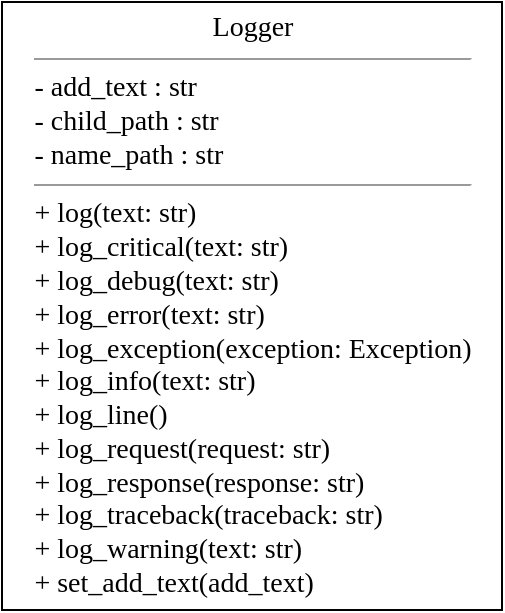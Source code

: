 <mxfile>
    <diagram id="I31QJyh5RNEKNEAmOOky" name="Page-1">
        <mxGraphModel dx="614" dy="1583" grid="1" gridSize="10" guides="1" tooltips="1" connect="1" arrows="1" fold="1" page="1" pageScale="1" pageWidth="850" pageHeight="1100" math="0" shadow="0">
            <root>
                <mxCell id="0"/>
                <mxCell id="1" parent="0"/>
                <mxCell id="node1" value="&lt;font style=&quot;font-size: 14.0px;&quot; face=&quot;Times New Roman,serif&quot; color=&quot;#000000&quot;&gt;Logger&lt;/font&gt;&lt;hr size=&quot;1&quot;&gt;&lt;div&gt;&lt;div style=&quot;text-align: left;&quot;&gt;&lt;span style=&quot;font-size: 14px; font-family: &amp;quot;Times New Roman&amp;quot;, serif; background-color: initial;&quot;&gt;- add_text : str&lt;/span&gt;&lt;/div&gt;&lt;font style=&quot;font-size: 14.0px;&quot; face=&quot;Times New Roman,serif&quot; color=&quot;#000000&quot;&gt;&lt;div style=&quot;text-align: left;&quot;&gt;&lt;span style=&quot;background-color: initial;&quot;&gt;- child_path : str&lt;/span&gt;&lt;/div&gt;&lt;div style=&quot;text-align: left;&quot;&gt;&lt;span style=&quot;background-color: initial;&quot;&gt;- name_path : str&lt;/span&gt;&lt;/div&gt;&lt;/font&gt;&lt;/div&gt;&lt;hr size=&quot;1&quot;&gt;&lt;div&gt;&lt;div style=&quot;text-align: left;&quot;&gt;&lt;span style=&quot;font-size: 14px; font-family: &amp;quot;Times New Roman&amp;quot;, serif; background-color: initial;&quot;&gt;+ log(text: str)&lt;/span&gt;&lt;/div&gt;&lt;font style=&quot;font-size: 14.0px;&quot; face=&quot;Times New Roman,serif&quot; color=&quot;#000000&quot;&gt;&lt;div style=&quot;text-align: left;&quot;&gt;&lt;span style=&quot;background-color: initial;&quot;&gt;+&lt;/span&gt;&lt;span style=&quot;background-color: initial;&quot;&gt;&amp;nbsp;&lt;/span&gt;&lt;span style=&quot;background-color: initial;&quot;&gt;log_critical(text: str)&lt;/span&gt;&lt;/div&gt;&lt;/font&gt;&lt;font style=&quot;font-size: 14.0px;&quot; face=&quot;Times New Roman,serif&quot; color=&quot;#000000&quot;&gt;&lt;div style=&quot;text-align: left;&quot;&gt;&lt;span style=&quot;background-color: initial;&quot;&gt;+&lt;/span&gt;&lt;span style=&quot;background-color: initial;&quot;&gt;&amp;nbsp;&lt;/span&gt;&lt;span style=&quot;background-color: initial;&quot;&gt;log_debug(text: str)&lt;/span&gt;&lt;/div&gt;&lt;/font&gt;&lt;font style=&quot;font-size: 14.0px;&quot; face=&quot;Times New Roman,serif&quot; color=&quot;#000000&quot;&gt;&lt;div style=&quot;text-align: left;&quot;&gt;&lt;span style=&quot;background-color: initial;&quot;&gt;+&lt;/span&gt;&lt;span style=&quot;background-color: initial;&quot;&gt;&amp;nbsp;&lt;/span&gt;&lt;span style=&quot;background-color: initial;&quot;&gt;log_error(text: str)&lt;/span&gt;&lt;/div&gt;&lt;/font&gt;&lt;font style=&quot;font-size: 14.0px;&quot; face=&quot;Times New Roman,serif&quot; color=&quot;#000000&quot;&gt;&lt;div style=&quot;text-align: left;&quot;&gt;&lt;span style=&quot;background-color: initial;&quot;&gt;+&lt;/span&gt;&lt;span style=&quot;background-color: initial;&quot;&gt;&amp;nbsp;&lt;/span&gt;&lt;span style=&quot;background-color: initial;&quot;&gt;log_exception(exception: Exception)&lt;/span&gt;&lt;/div&gt;&lt;/font&gt;&lt;font style=&quot;font-size: 14.0px;&quot; face=&quot;Times New Roman,serif&quot; color=&quot;#000000&quot;&gt;&lt;div style=&quot;text-align: left;&quot;&gt;&lt;span style=&quot;background-color: initial;&quot;&gt;+&lt;/span&gt;&lt;span style=&quot;background-color: initial;&quot;&gt;&amp;nbsp;&lt;/span&gt;&lt;span style=&quot;background-color: initial;&quot;&gt;log_info(text: str)&lt;/span&gt;&lt;/div&gt;&lt;/font&gt;&lt;font style=&quot;font-size: 14.0px;&quot; face=&quot;Times New Roman,serif&quot; color=&quot;#000000&quot;&gt;&lt;div style=&quot;text-align: left;&quot;&gt;&lt;span style=&quot;background-color: initial;&quot;&gt;+&lt;/span&gt;&lt;span style=&quot;background-color: initial;&quot;&gt;&amp;nbsp;&lt;/span&gt;&lt;span style=&quot;background-color: initial;&quot;&gt;log_line()&lt;/span&gt;&lt;/div&gt;&lt;/font&gt;&lt;font style=&quot;font-size: 14.0px;&quot; face=&quot;Times New Roman,serif&quot; color=&quot;#000000&quot;&gt;&lt;div style=&quot;text-align: left;&quot;&gt;&lt;span style=&quot;background-color: initial;&quot;&gt;+&lt;/span&gt;&lt;span style=&quot;background-color: initial;&quot;&gt;&amp;nbsp;&lt;/span&gt;&lt;span style=&quot;background-color: initial;&quot;&gt;log_request(request: str)&lt;/span&gt;&lt;/div&gt;&lt;/font&gt;&lt;font style=&quot;font-size: 14.0px;&quot; face=&quot;Times New Roman,serif&quot; color=&quot;#000000&quot;&gt;&lt;div style=&quot;text-align: left;&quot;&gt;&lt;span style=&quot;background-color: initial;&quot;&gt;+&lt;/span&gt;&lt;span style=&quot;background-color: initial;&quot;&gt;&amp;nbsp;&lt;/span&gt;&lt;span style=&quot;background-color: initial;&quot;&gt;log_response(response: str)&lt;/span&gt;&lt;/div&gt;&lt;/font&gt;&lt;font style=&quot;font-size: 14.0px;&quot; face=&quot;Times New Roman,serif&quot; color=&quot;#000000&quot;&gt;&lt;div style=&quot;text-align: left;&quot;&gt;&lt;span style=&quot;background-color: initial;&quot;&gt;+&lt;/span&gt;&lt;span style=&quot;background-color: initial;&quot;&gt;&amp;nbsp;&lt;/span&gt;&lt;span style=&quot;background-color: initial;&quot;&gt;log_traceback(traceback: str)&lt;/span&gt;&lt;/div&gt;&lt;/font&gt;&lt;font style=&quot;font-size: 14.0px;&quot; face=&quot;Times New Roman,serif&quot; color=&quot;#000000&quot;&gt;&lt;div style=&quot;text-align: left;&quot;&gt;&lt;span style=&quot;background-color: initial;&quot;&gt;+&lt;/span&gt;&lt;span style=&quot;background-color: initial;&quot;&gt;&amp;nbsp;&lt;/span&gt;&lt;span style=&quot;background-color: initial;&quot;&gt;log_warning(text: str)&lt;/span&gt;&lt;/div&gt;&lt;/font&gt;&lt;font style=&quot;font-size: 14.0px;&quot; face=&quot;Times New Roman,serif&quot; color=&quot;#000000&quot;&gt;&lt;div style=&quot;text-align: left;&quot;&gt;&lt;span style=&quot;background-color: initial;&quot;&gt;+&lt;/span&gt;&lt;span style=&quot;background-color: initial;&quot;&gt;&amp;nbsp;&lt;/span&gt;&lt;span style=&quot;background-color: initial;&quot;&gt;set_add_text(add_text)&lt;/span&gt;&lt;/div&gt;&lt;/font&gt;&lt;/div&gt;" style="verticalAlign=middle;html=1;rounded=0;labelBackgroundColor=none;strokeColor=black;fillColor=none;strokeWidth=1;dashed=0;" parent="1" vertex="1">
                    <mxGeometry x="40" y="-1080" width="250" height="304" as="geometry"/>
                </mxCell>
            </root>
        </mxGraphModel>
    </diagram>
</mxfile>